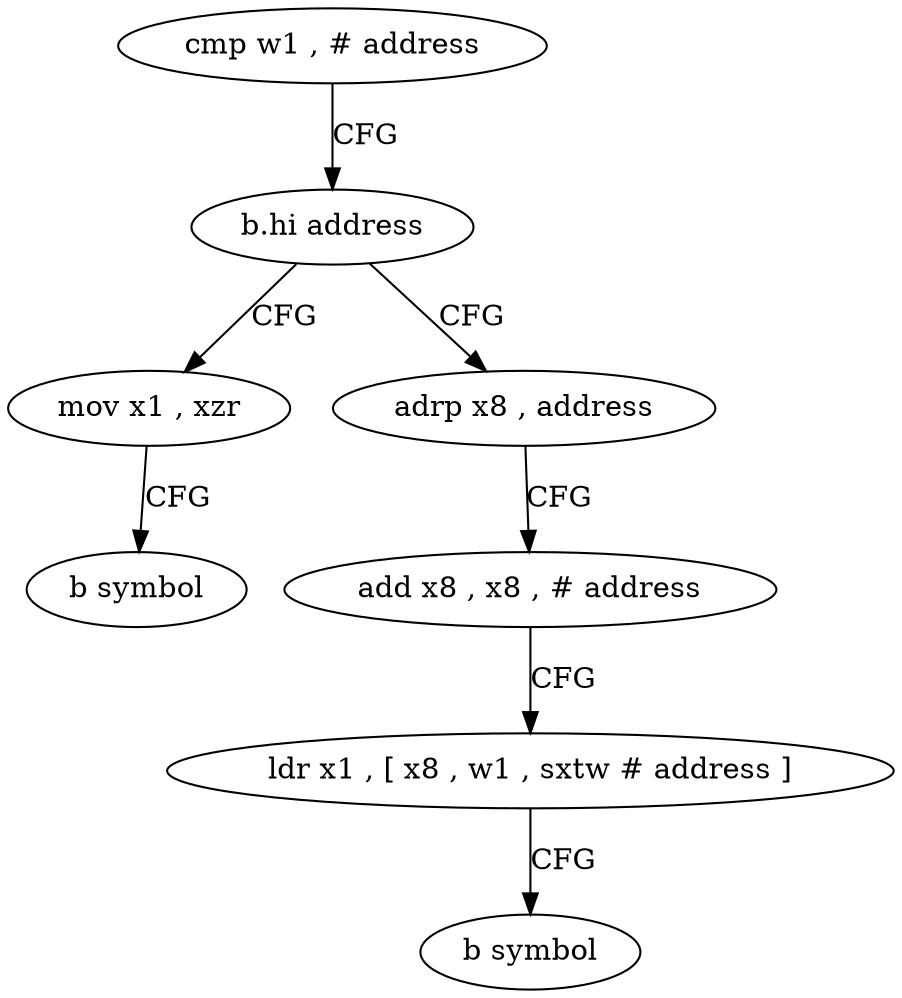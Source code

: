 digraph "func" {
"128008" [label = "cmp w1 , # address" ]
"128012" [label = "b.hi address" ]
"128032" [label = "mov x1 , xzr" ]
"128016" [label = "adrp x8 , address" ]
"128036" [label = "b symbol" ]
"128020" [label = "add x8 , x8 , # address" ]
"128024" [label = "ldr x1 , [ x8 , w1 , sxtw # address ]" ]
"128028" [label = "b symbol" ]
"128008" -> "128012" [ label = "CFG" ]
"128012" -> "128032" [ label = "CFG" ]
"128012" -> "128016" [ label = "CFG" ]
"128032" -> "128036" [ label = "CFG" ]
"128016" -> "128020" [ label = "CFG" ]
"128020" -> "128024" [ label = "CFG" ]
"128024" -> "128028" [ label = "CFG" ]
}
